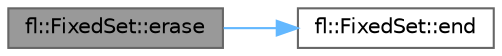 digraph "fl::FixedSet::erase"
{
 // LATEX_PDF_SIZE
  bgcolor="transparent";
  edge [fontname=Helvetica,fontsize=10,labelfontname=Helvetica,labelfontsize=10];
  node [fontname=Helvetica,fontsize=10,shape=box,height=0.2,width=0.4];
  rankdir="LR";
  Node1 [id="Node000001",label="fl::FixedSet::erase",height=0.2,width=0.4,color="gray40", fillcolor="grey60", style="filled", fontcolor="black",tooltip=" "];
  Node1 -> Node2 [id="edge1_Node000001_Node000002",color="steelblue1",style="solid",tooltip=" "];
  Node2 [id="Node000002",label="fl::FixedSet::end",height=0.2,width=0.4,color="grey40", fillcolor="white", style="filled",URL="$dd/d44/classfl_1_1_fixed_set_a56d8655dc1ed6607bac0ba0790a276fb.html#a56d8655dc1ed6607bac0ba0790a276fb",tooltip=" "];
}
